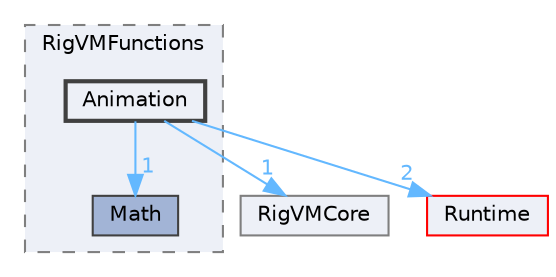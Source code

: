 digraph "Animation"
{
 // INTERACTIVE_SVG=YES
 // LATEX_PDF_SIZE
  bgcolor="transparent";
  edge [fontname=Helvetica,fontsize=10,labelfontname=Helvetica,labelfontsize=10];
  node [fontname=Helvetica,fontsize=10,shape=box,height=0.2,width=0.4];
  compound=true
  subgraph clusterdir_2ea3c46b37758ecbfb4981bd7f3dbc1d {
    graph [ bgcolor="#edf0f7", pencolor="grey50", label="RigVMFunctions", fontname=Helvetica,fontsize=10 style="filled,dashed", URL="dir_2ea3c46b37758ecbfb4981bd7f3dbc1d.html",tooltip=""]
  dir_c690e6b3fadbe6b07cc301864367859b [label="Math", fillcolor="#a2b4d6", color="grey25", style="filled", URL="dir_c690e6b3fadbe6b07cc301864367859b.html",tooltip=""];
  dir_073c11bebe8255ee6fa62ef790ed9d40 [label="Animation", fillcolor="#edf0f7", color="grey25", style="filled,bold", URL="dir_073c11bebe8255ee6fa62ef790ed9d40.html",tooltip=""];
  }
  dir_0c92e88e414b6b43407e8a5cc0feb0c2 [label="RigVMCore", fillcolor="#edf0f7", color="grey50", style="filled", URL="dir_0c92e88e414b6b43407e8a5cc0feb0c2.html",tooltip=""];
  dir_7536b172fbd480bfd146a1b1acd6856b [label="Runtime", fillcolor="#edf0f7", color="red", style="filled", URL="dir_7536b172fbd480bfd146a1b1acd6856b.html",tooltip=""];
  dir_073c11bebe8255ee6fa62ef790ed9d40->dir_0c92e88e414b6b43407e8a5cc0feb0c2 [headlabel="1", labeldistance=1.5 headhref="dir_000031_000974.html" href="dir_000031_000974.html" color="steelblue1" fontcolor="steelblue1"];
  dir_073c11bebe8255ee6fa62ef790ed9d40->dir_7536b172fbd480bfd146a1b1acd6856b [headlabel="2", labeldistance=1.5 headhref="dir_000031_000984.html" href="dir_000031_000984.html" color="steelblue1" fontcolor="steelblue1"];
  dir_073c11bebe8255ee6fa62ef790ed9d40->dir_c690e6b3fadbe6b07cc301864367859b [headlabel="1", labeldistance=1.5 headhref="dir_000031_000607.html" href="dir_000031_000607.html" color="steelblue1" fontcolor="steelblue1"];
}

